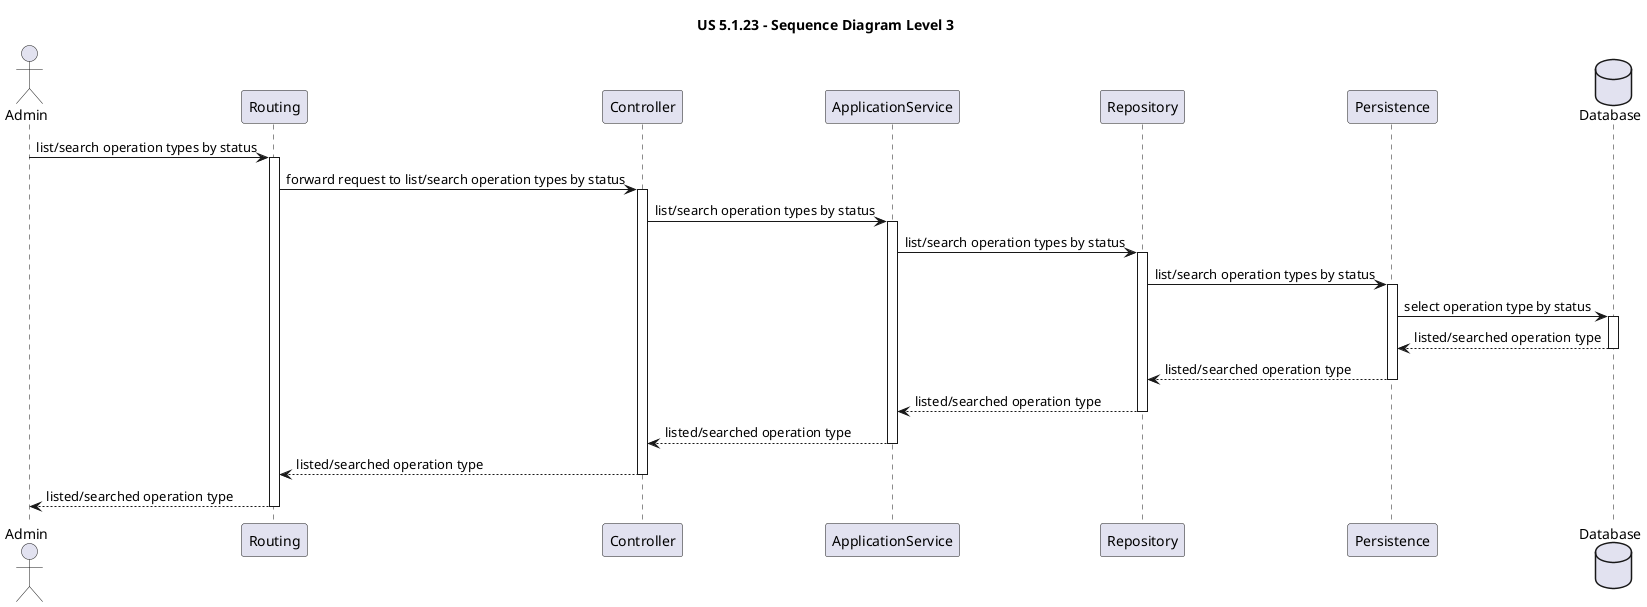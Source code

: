 ﻿@startuml
'https://plantuml.com/sequence-diagram

title US 5.1.23 - Sequence Diagram Level 3

actor Admin
participant Routing
participant Controller
participant ApplicationService
participant Repository
participant Persistence
database Database

Admin -> Routing : list/search operation types by status
activate Routing

Routing -> Controller : forward request to list/search operation types by status
activate Controller

Controller -> ApplicationService : list/search operation types by status
activate ApplicationService

ApplicationService -> Repository : list/search operation types by status
activate Repository

Repository -> Persistence : list/search operation types by status
activate Persistence

Persistence -> Database : select operation type by status
activate Database

Database --> Persistence :listed/searched operation type
deactivate Database

Persistence --> Repository : listed/searched operation type
deactivate Persistence

Repository --> ApplicationService : listed/searched operation type
deactivate Repository

ApplicationService --> Controller : listed/searched operation type
deactivate ApplicationService

Controller --> Routing : listed/searched operation type
deactivate Controller

Routing --> Admin : listed/searched operation type
deactivate Routing
@enduml